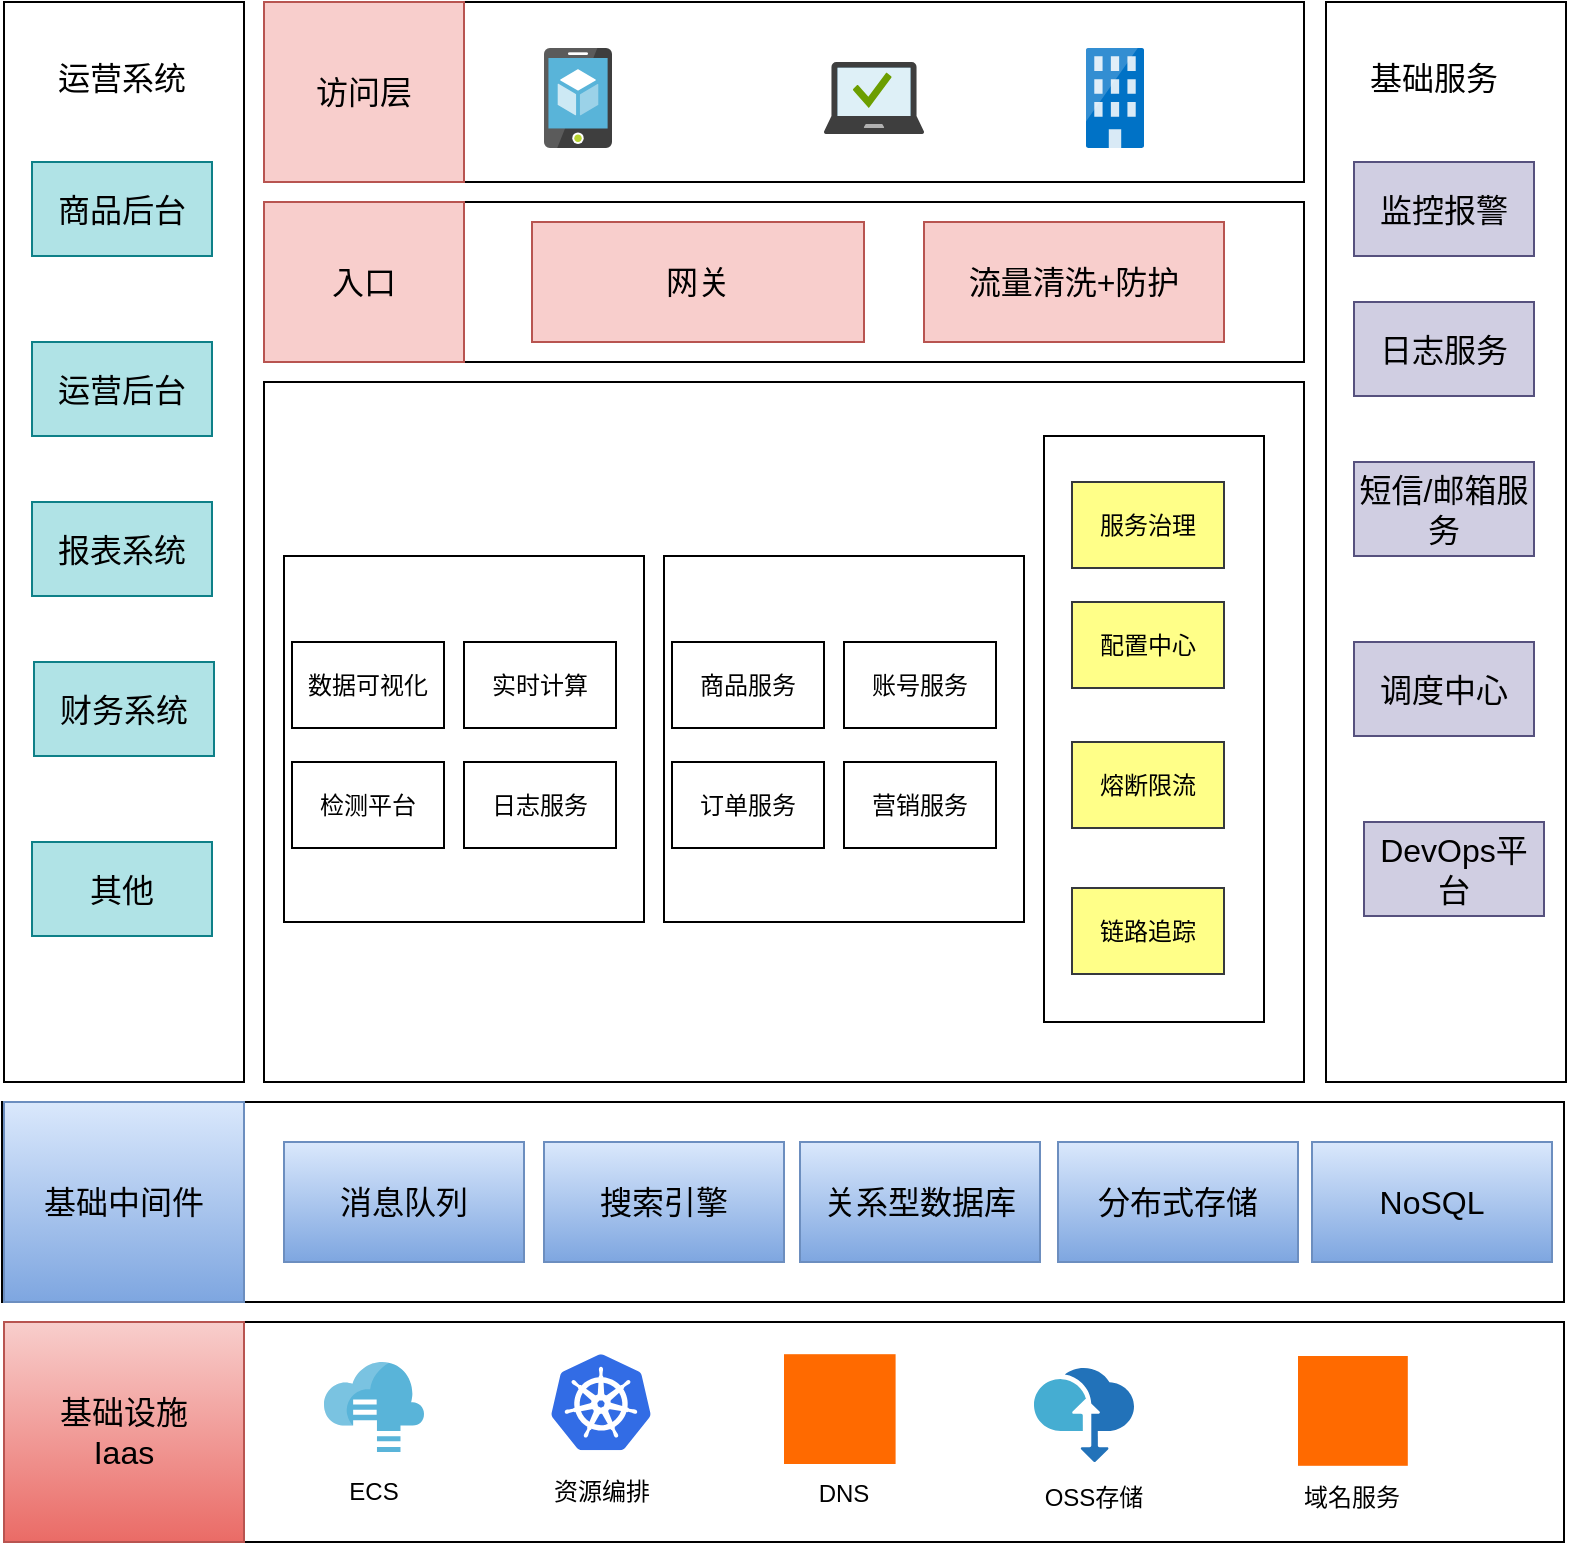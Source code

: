 <mxfile version="25.0.1">
  <diagram name="第 1 页" id="wbUH4Hgs5A49rnwjjakh">
    <mxGraphModel dx="1434" dy="746" grid="1" gridSize="10" guides="1" tooltips="1" connect="1" arrows="1" fold="1" page="1" pageScale="1" pageWidth="827" pageHeight="1169" math="0" shadow="0">
      <root>
        <mxCell id="0" />
        <mxCell id="1" parent="0" />
        <mxCell id="HZUJhVy6q2yc5Ut3GDNH-1" value="" style="rounded=0;whiteSpace=wrap;html=1;align=left;" vertex="1" parent="1">
          <mxGeometry x="90" y="120" width="120" height="540" as="geometry" />
        </mxCell>
        <mxCell id="HZUJhVy6q2yc5Ut3GDNH-2" value="" style="rounded=0;whiteSpace=wrap;html=1;" vertex="1" parent="1">
          <mxGeometry x="220" y="120" width="520" height="90" as="geometry" />
        </mxCell>
        <mxCell id="HZUJhVy6q2yc5Ut3GDNH-4" value="访问层" style="rounded=0;whiteSpace=wrap;html=1;fillColor=#f8cecc;strokeColor=#b85450;fontSize=16;" vertex="1" parent="1">
          <mxGeometry x="220" y="120" width="100" height="90" as="geometry" />
        </mxCell>
        <mxCell id="HZUJhVy6q2yc5Ut3GDNH-5" value="" style="image;sketch=0;aspect=fixed;html=1;points=[];align=center;fontSize=12;image=img/lib/mscae/App_Service_Mobile_App.svg;" vertex="1" parent="1">
          <mxGeometry x="360" y="143" width="34" height="50" as="geometry" />
        </mxCell>
        <mxCell id="HZUJhVy6q2yc5Ut3GDNH-6" value="" style="image;sketch=0;aspect=fixed;html=1;points=[];align=center;fontSize=12;image=img/lib/mscae/Managed_Desktop.svg;" vertex="1" parent="1">
          <mxGeometry x="500" y="150" width="50" height="36" as="geometry" />
        </mxCell>
        <mxCell id="HZUJhVy6q2yc5Ut3GDNH-7" value="" style="image;sketch=0;aspect=fixed;html=1;points=[];align=center;fontSize=12;image=img/lib/mscae/Exchange_On_premises_Access.svg;" vertex="1" parent="1">
          <mxGeometry x="631" y="143" width="29.0" height="50" as="geometry" />
        </mxCell>
        <mxCell id="HZUJhVy6q2yc5Ut3GDNH-8" value="" style="rounded=0;whiteSpace=wrap;html=1;" vertex="1" parent="1">
          <mxGeometry x="220" y="220" width="520" height="80" as="geometry" />
        </mxCell>
        <mxCell id="HZUJhVy6q2yc5Ut3GDNH-9" value="入口" style="rounded=0;whiteSpace=wrap;html=1;fontSize=16;fillColor=#f8cecc;strokeColor=#b85450;" vertex="1" parent="1">
          <mxGeometry x="220" y="220" width="100" height="80" as="geometry" />
        </mxCell>
        <mxCell id="HZUJhVy6q2yc5Ut3GDNH-10" value="网关" style="rounded=0;whiteSpace=wrap;html=1;fontSize=16;fillColor=#f8cecc;strokeColor=#b85450;" vertex="1" parent="1">
          <mxGeometry x="354" y="230" width="166" height="60" as="geometry" />
        </mxCell>
        <mxCell id="HZUJhVy6q2yc5Ut3GDNH-11" value="流量清洗+防护" style="rounded=0;whiteSpace=wrap;html=1;fontSize=16;fillColor=#f8cecc;strokeColor=#b85450;" vertex="1" parent="1">
          <mxGeometry x="550" y="230" width="150" height="60" as="geometry" />
        </mxCell>
        <mxCell id="HZUJhVy6q2yc5Ut3GDNH-12" value="运营系统" style="text;html=1;align=center;verticalAlign=middle;whiteSpace=wrap;rounded=0;fontSize=16;" vertex="1" parent="1">
          <mxGeometry x="114" y="143" width="70" height="30" as="geometry" />
        </mxCell>
        <mxCell id="HZUJhVy6q2yc5Ut3GDNH-13" value="商品后台" style="rounded=0;whiteSpace=wrap;html=1;fontSize=16;fillColor=#b0e3e6;strokeColor=#0e8088;" vertex="1" parent="1">
          <mxGeometry x="104" y="200" width="90" height="47" as="geometry" />
        </mxCell>
        <mxCell id="HZUJhVy6q2yc5Ut3GDNH-14" value="运营后台" style="rounded=0;whiteSpace=wrap;html=1;fontSize=16;fillColor=#b0e3e6;strokeColor=#0e8088;" vertex="1" parent="1">
          <mxGeometry x="104" y="290" width="90" height="47" as="geometry" />
        </mxCell>
        <mxCell id="HZUJhVy6q2yc5Ut3GDNH-15" value="报表系统" style="rounded=0;whiteSpace=wrap;html=1;fontSize=16;fillColor=#b0e3e6;strokeColor=#0e8088;" vertex="1" parent="1">
          <mxGeometry x="104" y="370" width="90" height="47" as="geometry" />
        </mxCell>
        <mxCell id="HZUJhVy6q2yc5Ut3GDNH-16" value="财务系统" style="rounded=0;whiteSpace=wrap;html=1;fontSize=16;fillColor=#b0e3e6;strokeColor=#0e8088;" vertex="1" parent="1">
          <mxGeometry x="105" y="450" width="90" height="47" as="geometry" />
        </mxCell>
        <mxCell id="HZUJhVy6q2yc5Ut3GDNH-17" value="其他" style="rounded=0;whiteSpace=wrap;html=1;fontSize=16;fillColor=#b0e3e6;strokeColor=#0e8088;" vertex="1" parent="1">
          <mxGeometry x="104" y="540" width="90" height="47" as="geometry" />
        </mxCell>
        <mxCell id="HZUJhVy6q2yc5Ut3GDNH-24" value="" style="rounded=0;whiteSpace=wrap;html=1;" vertex="1" parent="1">
          <mxGeometry x="220" y="310" width="520" height="350" as="geometry" />
        </mxCell>
        <mxCell id="HZUJhVy6q2yc5Ut3GDNH-25" value="" style="rounded=0;whiteSpace=wrap;html=1;" vertex="1" parent="1">
          <mxGeometry x="230" y="397" width="180" height="183" as="geometry" />
        </mxCell>
        <mxCell id="HZUJhVy6q2yc5Ut3GDNH-26" value="" style="rounded=0;whiteSpace=wrap;html=1;" vertex="1" parent="1">
          <mxGeometry x="420" y="397" width="180" height="183" as="geometry" />
        </mxCell>
        <mxCell id="HZUJhVy6q2yc5Ut3GDNH-27" value="" style="rounded=0;whiteSpace=wrap;html=1;" vertex="1" parent="1">
          <mxGeometry x="610" y="337" width="110" height="293" as="geometry" />
        </mxCell>
        <mxCell id="HZUJhVy6q2yc5Ut3GDNH-28" value="数据可视化" style="rounded=0;whiteSpace=wrap;html=1;" vertex="1" parent="1">
          <mxGeometry x="234" y="440" width="76" height="43" as="geometry" />
        </mxCell>
        <mxCell id="HZUJhVy6q2yc5Ut3GDNH-29" value="检测平台" style="rounded=0;whiteSpace=wrap;html=1;" vertex="1" parent="1">
          <mxGeometry x="234" y="500" width="76" height="43" as="geometry" />
        </mxCell>
        <mxCell id="HZUJhVy6q2yc5Ut3GDNH-30" value="实时计算" style="rounded=0;whiteSpace=wrap;html=1;" vertex="1" parent="1">
          <mxGeometry x="320" y="440" width="76" height="43" as="geometry" />
        </mxCell>
        <mxCell id="HZUJhVy6q2yc5Ut3GDNH-31" value="" style="group" vertex="1" connectable="0" parent="1">
          <mxGeometry x="750" y="120" width="120" height="540" as="geometry" />
        </mxCell>
        <mxCell id="HZUJhVy6q2yc5Ut3GDNH-3" value="" style="rounded=0;whiteSpace=wrap;html=1;" vertex="1" parent="HZUJhVy6q2yc5Ut3GDNH-31">
          <mxGeometry x="1" width="120" height="540" as="geometry" />
        </mxCell>
        <mxCell id="HZUJhVy6q2yc5Ut3GDNH-18" value="基础服务" style="text;html=1;align=center;verticalAlign=middle;whiteSpace=wrap;rounded=0;fontSize=16;" vertex="1" parent="HZUJhVy6q2yc5Ut3GDNH-31">
          <mxGeometry x="20" y="23" width="70" height="30" as="geometry" />
        </mxCell>
        <mxCell id="HZUJhVy6q2yc5Ut3GDNH-19" value="监控报警" style="rounded=0;whiteSpace=wrap;html=1;fontSize=16;fillColor=#d0cee2;strokeColor=#56517e;" vertex="1" parent="HZUJhVy6q2yc5Ut3GDNH-31">
          <mxGeometry x="15" y="80" width="90" height="47" as="geometry" />
        </mxCell>
        <mxCell id="HZUJhVy6q2yc5Ut3GDNH-20" value="日志服务" style="rounded=0;whiteSpace=wrap;html=1;fontSize=16;fillColor=#d0cee2;strokeColor=#56517e;" vertex="1" parent="HZUJhVy6q2yc5Ut3GDNH-31">
          <mxGeometry x="15" y="150" width="90" height="47" as="geometry" />
        </mxCell>
        <mxCell id="HZUJhVy6q2yc5Ut3GDNH-21" value="短信/邮箱服务" style="rounded=0;whiteSpace=wrap;html=1;fontSize=16;fillColor=#d0cee2;strokeColor=#56517e;" vertex="1" parent="HZUJhVy6q2yc5Ut3GDNH-31">
          <mxGeometry x="15" y="230" width="90" height="47" as="geometry" />
        </mxCell>
        <mxCell id="HZUJhVy6q2yc5Ut3GDNH-22" value="调度中心" style="rounded=0;whiteSpace=wrap;html=1;fontSize=16;fillColor=#d0cee2;strokeColor=#56517e;" vertex="1" parent="HZUJhVy6q2yc5Ut3GDNH-31">
          <mxGeometry x="15" y="320" width="90" height="47" as="geometry" />
        </mxCell>
        <mxCell id="HZUJhVy6q2yc5Ut3GDNH-23" value="DevOps平台" style="rounded=0;whiteSpace=wrap;html=1;fontSize=16;fillColor=#d0cee2;strokeColor=#56517e;" vertex="1" parent="HZUJhVy6q2yc5Ut3GDNH-31">
          <mxGeometry x="20" y="410" width="90" height="47" as="geometry" />
        </mxCell>
        <mxCell id="HZUJhVy6q2yc5Ut3GDNH-33" value="日志服务" style="rounded=0;whiteSpace=wrap;html=1;" vertex="1" parent="1">
          <mxGeometry x="320" y="500" width="76" height="43" as="geometry" />
        </mxCell>
        <mxCell id="HZUJhVy6q2yc5Ut3GDNH-34" value="商品服务" style="rounded=0;whiteSpace=wrap;html=1;" vertex="1" parent="1">
          <mxGeometry x="424" y="440" width="76" height="43" as="geometry" />
        </mxCell>
        <mxCell id="HZUJhVy6q2yc5Ut3GDNH-35" value="账号服务" style="rounded=0;whiteSpace=wrap;html=1;" vertex="1" parent="1">
          <mxGeometry x="510" y="440" width="76" height="43" as="geometry" />
        </mxCell>
        <mxCell id="HZUJhVy6q2yc5Ut3GDNH-36" value="订单服务" style="rounded=0;whiteSpace=wrap;html=1;" vertex="1" parent="1">
          <mxGeometry x="424" y="500" width="76" height="43" as="geometry" />
        </mxCell>
        <mxCell id="HZUJhVy6q2yc5Ut3GDNH-37" value="营销服务" style="rounded=0;whiteSpace=wrap;html=1;" vertex="1" parent="1">
          <mxGeometry x="510" y="500" width="76" height="43" as="geometry" />
        </mxCell>
        <mxCell id="HZUJhVy6q2yc5Ut3GDNH-38" value="服务治理" style="rounded=0;whiteSpace=wrap;html=1;fillColor=#ffff88;strokeColor=#36393d;" vertex="1" parent="1">
          <mxGeometry x="624" y="360" width="76" height="43" as="geometry" />
        </mxCell>
        <mxCell id="HZUJhVy6q2yc5Ut3GDNH-39" value="配置中心" style="rounded=0;whiteSpace=wrap;html=1;fillColor=#ffff88;strokeColor=#36393d;" vertex="1" parent="1">
          <mxGeometry x="624" y="420" width="76" height="43" as="geometry" />
        </mxCell>
        <mxCell id="HZUJhVy6q2yc5Ut3GDNH-40" value="熔断限流" style="rounded=0;whiteSpace=wrap;html=1;fillColor=#ffff88;strokeColor=#36393d;" vertex="1" parent="1">
          <mxGeometry x="624" y="490" width="76" height="43" as="geometry" />
        </mxCell>
        <mxCell id="HZUJhVy6q2yc5Ut3GDNH-41" value="链路追踪" style="rounded=0;whiteSpace=wrap;html=1;fillColor=#ffff88;strokeColor=#36393d;" vertex="1" parent="1">
          <mxGeometry x="624" y="563" width="76" height="43" as="geometry" />
        </mxCell>
        <mxCell id="HZUJhVy6q2yc5Ut3GDNH-42" value="" style="rounded=0;whiteSpace=wrap;html=1;" vertex="1" parent="1">
          <mxGeometry x="89" y="670" width="781" height="100" as="geometry" />
        </mxCell>
        <mxCell id="HZUJhVy6q2yc5Ut3GDNH-43" value="基础中间件" style="rounded=0;whiteSpace=wrap;html=1;fillColor=#dae8fc;strokeColor=#6c8ebf;gradientColor=#7ea6e0;fontSize=16;" vertex="1" parent="1">
          <mxGeometry x="90" y="670" width="120" height="100" as="geometry" />
        </mxCell>
        <mxCell id="HZUJhVy6q2yc5Ut3GDNH-44" value="消息队列" style="rounded=0;whiteSpace=wrap;html=1;fillColor=#dae8fc;gradientColor=#7ea6e0;strokeColor=#6c8ebf;fontSize=16;" vertex="1" parent="1">
          <mxGeometry x="230" y="690" width="120" height="60" as="geometry" />
        </mxCell>
        <mxCell id="HZUJhVy6q2yc5Ut3GDNH-45" value="搜索引擎" style="rounded=0;whiteSpace=wrap;html=1;fillColor=#dae8fc;gradientColor=#7ea6e0;strokeColor=#6c8ebf;fontSize=16;" vertex="1" parent="1">
          <mxGeometry x="360" y="690" width="120" height="60" as="geometry" />
        </mxCell>
        <mxCell id="HZUJhVy6q2yc5Ut3GDNH-46" value="关系型数据库" style="rounded=0;whiteSpace=wrap;html=1;fillColor=#dae8fc;gradientColor=#7ea6e0;strokeColor=#6c8ebf;fontSize=16;" vertex="1" parent="1">
          <mxGeometry x="488" y="690" width="120" height="60" as="geometry" />
        </mxCell>
        <mxCell id="HZUJhVy6q2yc5Ut3GDNH-47" value="分布式存储" style="rounded=0;whiteSpace=wrap;html=1;fillColor=#dae8fc;gradientColor=#7ea6e0;strokeColor=#6c8ebf;fontSize=16;" vertex="1" parent="1">
          <mxGeometry x="617" y="690" width="120" height="60" as="geometry" />
        </mxCell>
        <mxCell id="HZUJhVy6q2yc5Ut3GDNH-48" value="NoSQL" style="rounded=0;whiteSpace=wrap;html=1;fillColor=#dae8fc;gradientColor=#7ea6e0;strokeColor=#6c8ebf;fontSize=16;" vertex="1" parent="1">
          <mxGeometry x="744" y="690" width="120" height="60" as="geometry" />
        </mxCell>
        <mxCell id="HZUJhVy6q2yc5Ut3GDNH-49" value="" style="rounded=0;whiteSpace=wrap;html=1;" vertex="1" parent="1">
          <mxGeometry x="90" y="780" width="780" height="110" as="geometry" />
        </mxCell>
        <mxCell id="HZUJhVy6q2yc5Ut3GDNH-50" value="基础设施&lt;div&gt;Iaas&lt;/div&gt;" style="rounded=0;whiteSpace=wrap;html=1;fillColor=#f8cecc;gradientColor=#ea6b66;strokeColor=#b85450;fontSize=16;" vertex="1" parent="1">
          <mxGeometry x="90" y="780" width="120" height="110" as="geometry" />
        </mxCell>
        <mxCell id="HZUJhVy6q2yc5Ut3GDNH-51" value="" style="image;sketch=0;aspect=fixed;html=1;points=[];align=center;fontSize=12;image=img/lib/mscae/StorSimple.svg;" vertex="1" parent="1">
          <mxGeometry x="250" y="800" width="50" height="45" as="geometry" />
        </mxCell>
        <mxCell id="HZUJhVy6q2yc5Ut3GDNH-53" value="ECS" style="text;html=1;align=center;verticalAlign=middle;whiteSpace=wrap;rounded=0;" vertex="1" parent="1">
          <mxGeometry x="245" y="850" width="60" height="30" as="geometry" />
        </mxCell>
        <mxCell id="HZUJhVy6q2yc5Ut3GDNH-54" value="" style="image;sketch=0;aspect=fixed;html=1;points=[];align=center;fontSize=12;image=img/lib/mscae/Kubernetes.svg;" vertex="1" parent="1">
          <mxGeometry x="363.5" y="796.1" width="50" height="48" as="geometry" />
        </mxCell>
        <mxCell id="HZUJhVy6q2yc5Ut3GDNH-55" value="资源编排" style="text;html=1;align=center;verticalAlign=middle;whiteSpace=wrap;rounded=0;" vertex="1" parent="1">
          <mxGeometry x="358.5" y="850" width="60" height="30" as="geometry" />
        </mxCell>
        <mxCell id="HZUJhVy6q2yc5Ut3GDNH-56" value="" style="points=[];aspect=fixed;html=1;align=center;shadow=0;dashed=0;fillColor=#FF6A00;strokeColor=none;shape=mxgraph.alibaba_cloud.dns_domain_name_system;" vertex="1" parent="1">
          <mxGeometry x="480" y="796.1" width="55.8" height="54.9" as="geometry" />
        </mxCell>
        <mxCell id="HZUJhVy6q2yc5Ut3GDNH-57" value="" style="points=[];aspect=fixed;html=1;align=center;shadow=0;dashed=0;fillColor=#FF6A00;strokeColor=none;shape=mxgraph.alibaba_cloud.domain;" vertex="1" parent="1">
          <mxGeometry x="737" y="797" width="54.9" height="54.9" as="geometry" />
        </mxCell>
        <mxCell id="HZUJhVy6q2yc5Ut3GDNH-58" value="DNS" style="text;html=1;align=center;verticalAlign=middle;whiteSpace=wrap;rounded=0;" vertex="1" parent="1">
          <mxGeometry x="480" y="851" width="60" height="30" as="geometry" />
        </mxCell>
        <mxCell id="HZUJhVy6q2yc5Ut3GDNH-59" value="域名服务" style="text;html=1;align=center;verticalAlign=middle;whiteSpace=wrap;rounded=0;" vertex="1" parent="1">
          <mxGeometry x="734.45" y="852.9" width="60" height="30" as="geometry" />
        </mxCell>
        <mxCell id="HZUJhVy6q2yc5Ut3GDNH-60" value="" style="image;sketch=0;aspect=fixed;html=1;points=[];align=center;fontSize=12;image=img/lib/mscae/Data_Box.svg;" vertex="1" parent="1">
          <mxGeometry x="605" y="803" width="50" height="47" as="geometry" />
        </mxCell>
        <mxCell id="HZUJhVy6q2yc5Ut3GDNH-62" value="OSS存储" style="text;html=1;align=center;verticalAlign=middle;whiteSpace=wrap;rounded=0;" vertex="1" parent="1">
          <mxGeometry x="605" y="852.9" width="60" height="30" as="geometry" />
        </mxCell>
      </root>
    </mxGraphModel>
  </diagram>
</mxfile>
